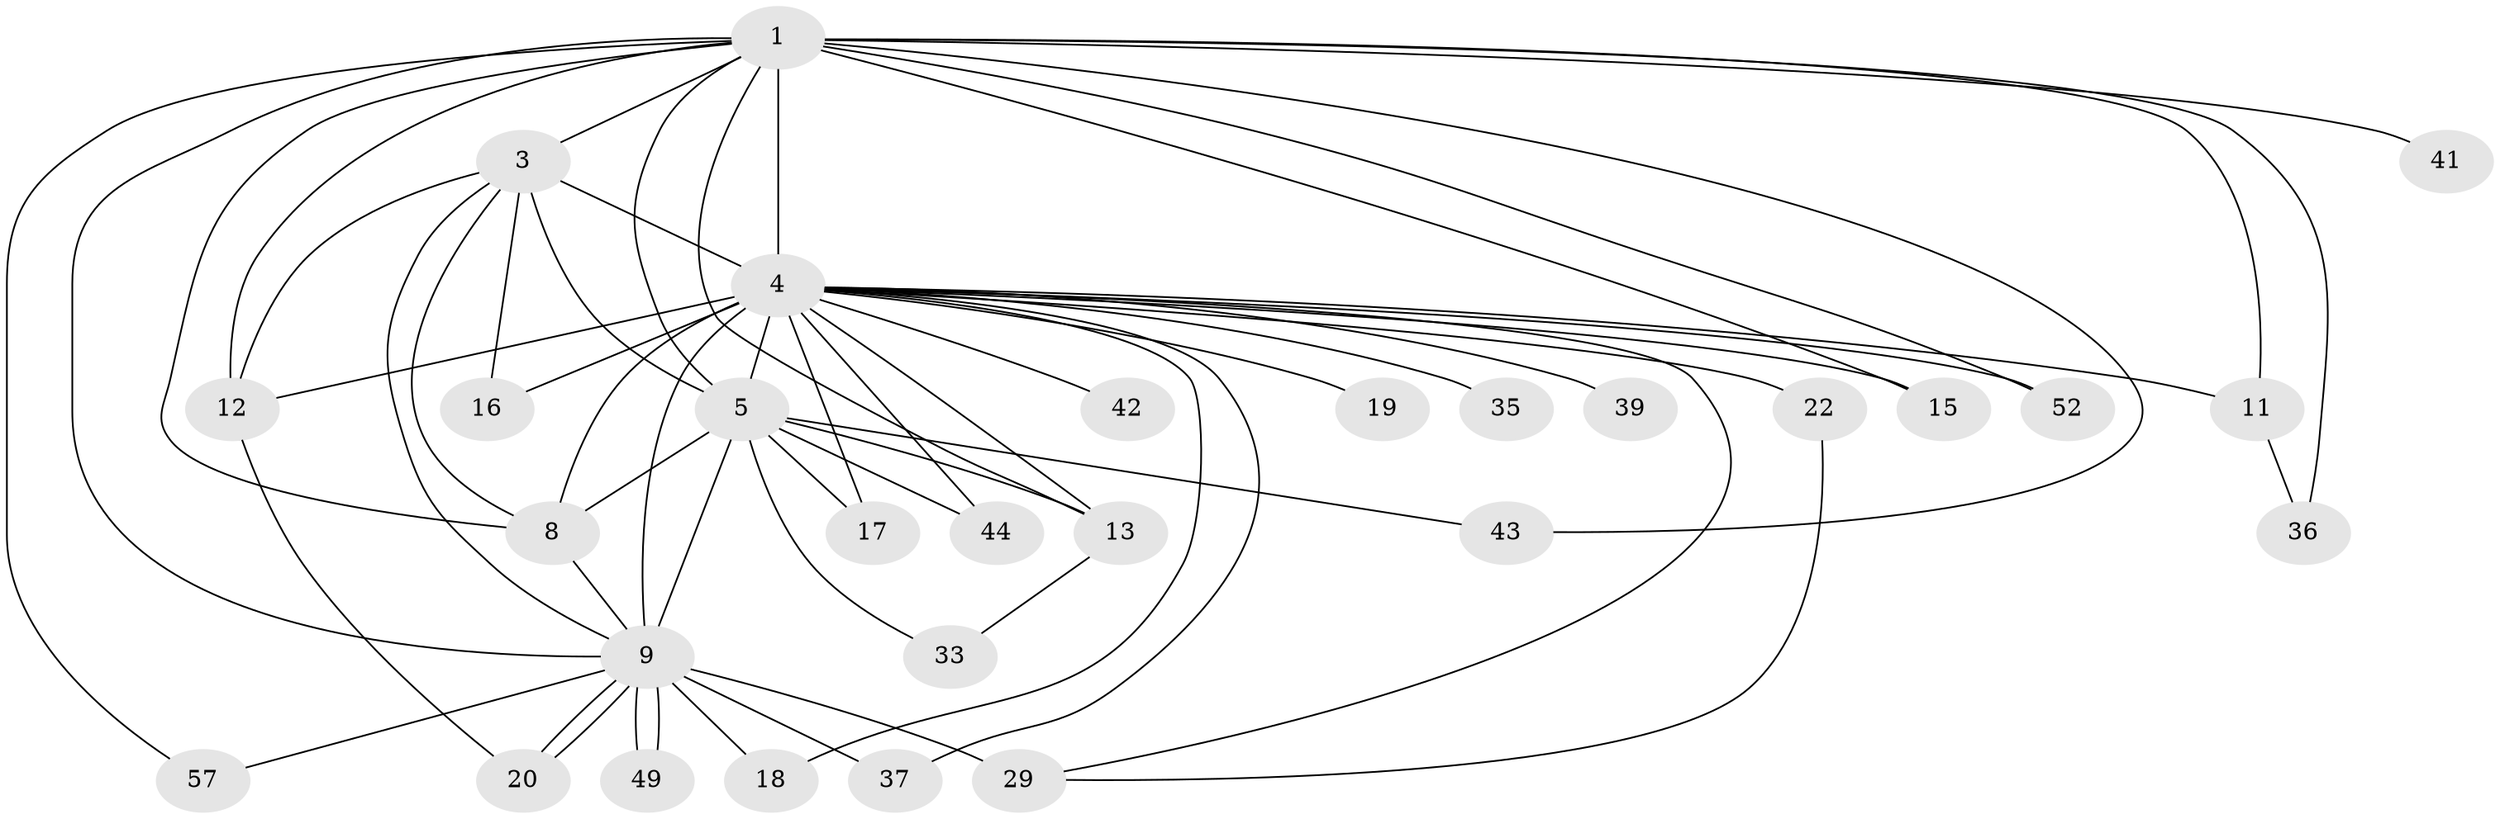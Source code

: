 // original degree distribution, {18: 0.017241379310344827, 19: 0.017241379310344827, 11: 0.034482758620689655, 15: 0.017241379310344827, 21: 0.017241379310344827, 17: 0.017241379310344827, 9: 0.017241379310344827, 25: 0.017241379310344827, 14: 0.017241379310344827, 3: 0.13793103448275862, 5: 0.034482758620689655, 4: 0.06896551724137931, 6: 0.017241379310344827, 2: 0.5689655172413793}
// Generated by graph-tools (version 1.1) at 2025/14/03/09/25 04:14:10]
// undirected, 29 vertices, 59 edges
graph export_dot {
graph [start="1"]
  node [color=gray90,style=filled];
  1 [super="+2"];
  3 [super="+48"];
  4 [super="+6+10"];
  5;
  8;
  9 [super="+21"];
  11;
  12 [super="+31"];
  13;
  15;
  16 [super="+26"];
  17;
  18;
  19;
  20;
  22;
  29 [super="+55+30"];
  33;
  35;
  36;
  37;
  39;
  41;
  42;
  43;
  44;
  49;
  52;
  57;
  1 -- 3 [weight=2];
  1 -- 4 [weight=10];
  1 -- 5 [weight=3];
  1 -- 8 [weight=2];
  1 -- 9 [weight=4];
  1 -- 15;
  1 -- 36;
  1 -- 41 [weight=2];
  1 -- 43;
  1 -- 52;
  1 -- 57;
  1 -- 12 [weight=2];
  1 -- 11;
  1 -- 13;
  3 -- 4 [weight=4];
  3 -- 5;
  3 -- 8;
  3 -- 9;
  3 -- 12;
  3 -- 16;
  4 -- 5 [weight=4];
  4 -- 8 [weight=4];
  4 -- 9 [weight=8];
  4 -- 16 [weight=3];
  4 -- 22 [weight=2];
  4 -- 12 [weight=2];
  4 -- 13;
  4 -- 15;
  4 -- 17;
  4 -- 18;
  4 -- 19;
  4 -- 35 [weight=2];
  4 -- 37;
  4 -- 39 [weight=2];
  4 -- 42 [weight=2];
  4 -- 44;
  4 -- 52;
  4 -- 11;
  4 -- 29;
  5 -- 8;
  5 -- 9;
  5 -- 13;
  5 -- 17;
  5 -- 33;
  5 -- 43;
  5 -- 44;
  8 -- 9;
  9 -- 18;
  9 -- 20;
  9 -- 20;
  9 -- 29 [weight=3];
  9 -- 37;
  9 -- 49;
  9 -- 49;
  9 -- 57;
  11 -- 36;
  12 -- 20;
  13 -- 33;
  22 -- 29;
}
